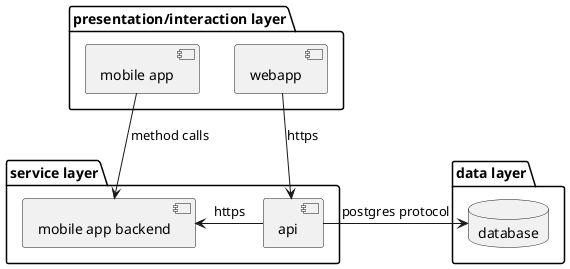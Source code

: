 @startuml layer diagram
package "presentation/interaction layer" as pil {
  [webapp] as wap
  [mobile app] as map
}

package "service layer" as sl {
  [api]
  [mobile app backend] as mab
}

package "data layer" as dl {
  database database
}


wap --> api : https
map -> mab : method calls
api -> database : postgres protocol
api -> mab : https
@enduml
